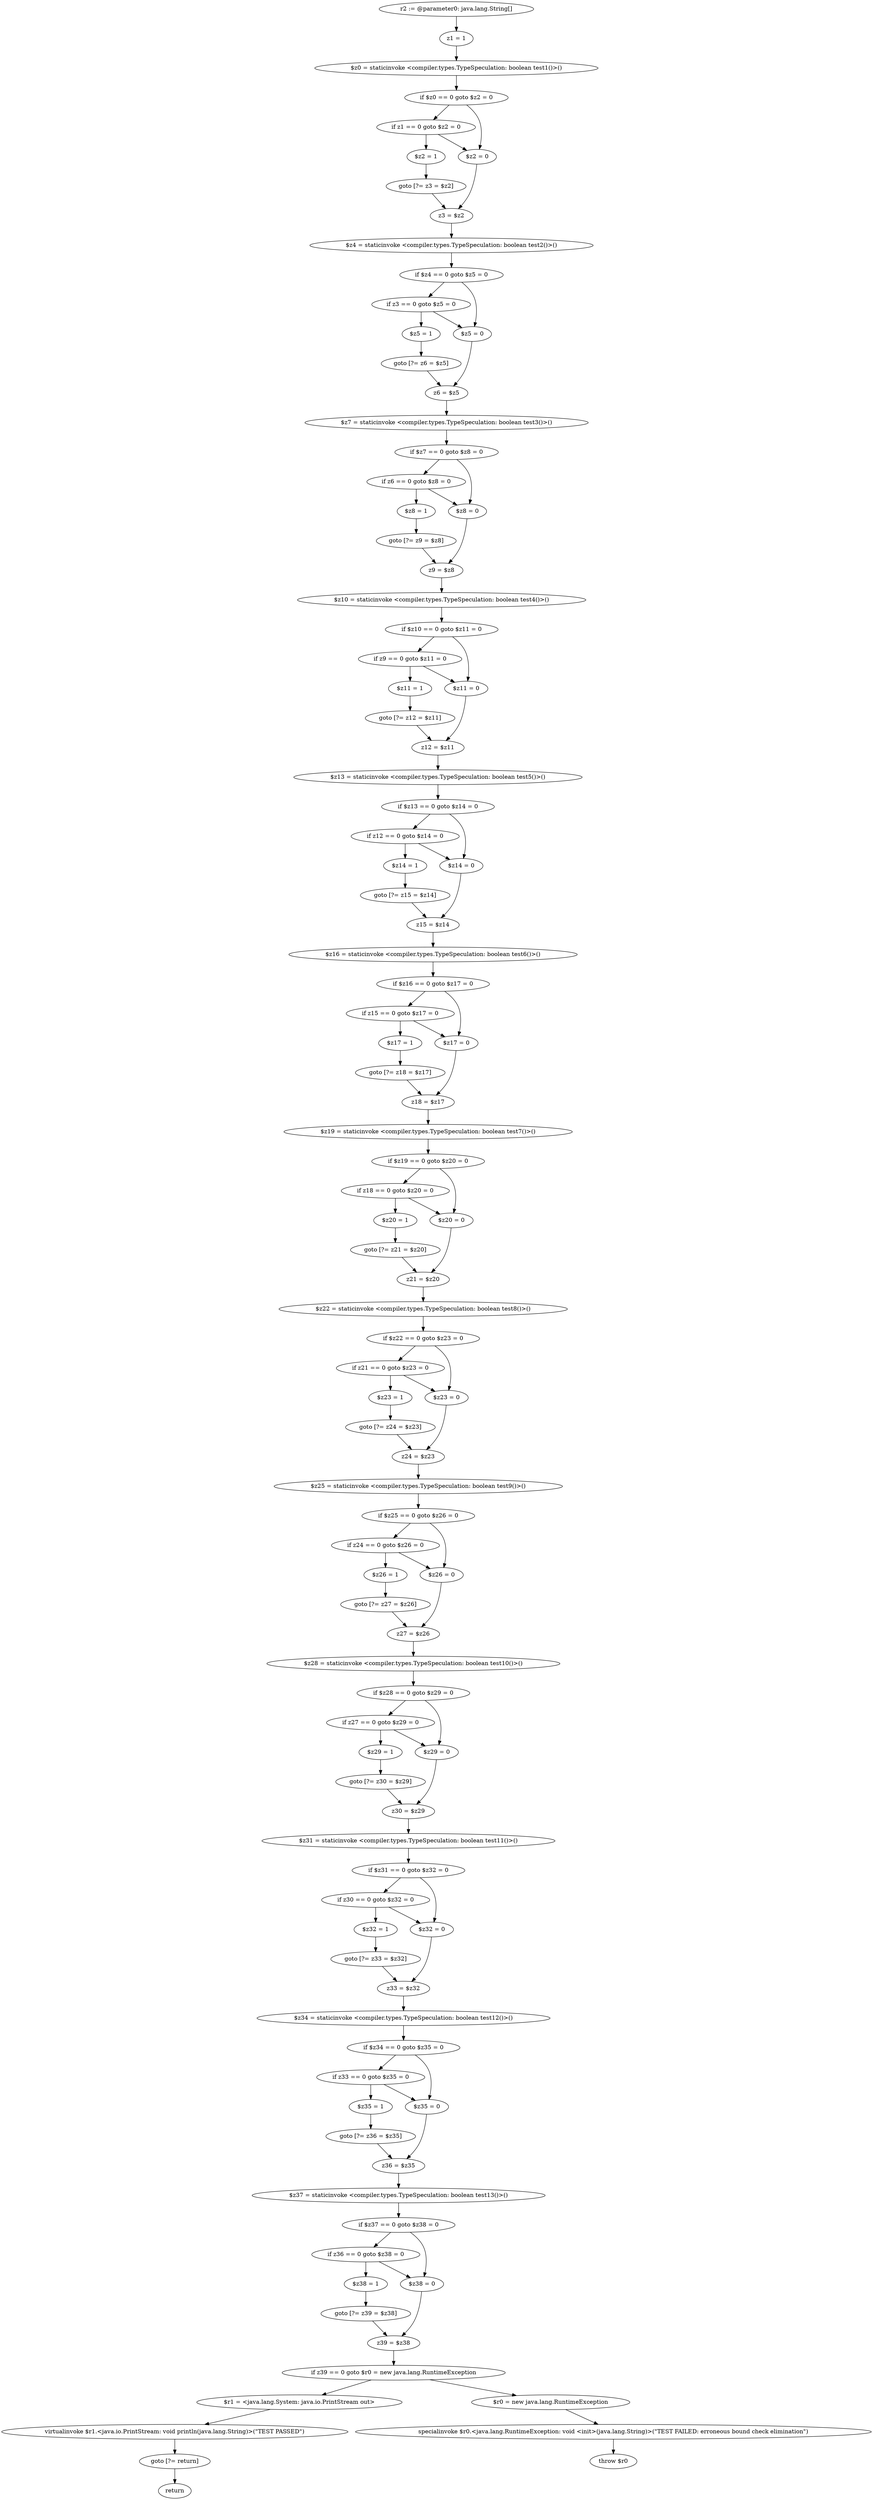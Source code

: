 digraph "unitGraph" {
    "r2 := @parameter0: java.lang.String[]"
    "z1 = 1"
    "$z0 = staticinvoke <compiler.types.TypeSpeculation: boolean test1()>()"
    "if $z0 == 0 goto $z2 = 0"
    "if z1 == 0 goto $z2 = 0"
    "$z2 = 1"
    "goto [?= z3 = $z2]"
    "$z2 = 0"
    "z3 = $z2"
    "$z4 = staticinvoke <compiler.types.TypeSpeculation: boolean test2()>()"
    "if $z4 == 0 goto $z5 = 0"
    "if z3 == 0 goto $z5 = 0"
    "$z5 = 1"
    "goto [?= z6 = $z5]"
    "$z5 = 0"
    "z6 = $z5"
    "$z7 = staticinvoke <compiler.types.TypeSpeculation: boolean test3()>()"
    "if $z7 == 0 goto $z8 = 0"
    "if z6 == 0 goto $z8 = 0"
    "$z8 = 1"
    "goto [?= z9 = $z8]"
    "$z8 = 0"
    "z9 = $z8"
    "$z10 = staticinvoke <compiler.types.TypeSpeculation: boolean test4()>()"
    "if $z10 == 0 goto $z11 = 0"
    "if z9 == 0 goto $z11 = 0"
    "$z11 = 1"
    "goto [?= z12 = $z11]"
    "$z11 = 0"
    "z12 = $z11"
    "$z13 = staticinvoke <compiler.types.TypeSpeculation: boolean test5()>()"
    "if $z13 == 0 goto $z14 = 0"
    "if z12 == 0 goto $z14 = 0"
    "$z14 = 1"
    "goto [?= z15 = $z14]"
    "$z14 = 0"
    "z15 = $z14"
    "$z16 = staticinvoke <compiler.types.TypeSpeculation: boolean test6()>()"
    "if $z16 == 0 goto $z17 = 0"
    "if z15 == 0 goto $z17 = 0"
    "$z17 = 1"
    "goto [?= z18 = $z17]"
    "$z17 = 0"
    "z18 = $z17"
    "$z19 = staticinvoke <compiler.types.TypeSpeculation: boolean test7()>()"
    "if $z19 == 0 goto $z20 = 0"
    "if z18 == 0 goto $z20 = 0"
    "$z20 = 1"
    "goto [?= z21 = $z20]"
    "$z20 = 0"
    "z21 = $z20"
    "$z22 = staticinvoke <compiler.types.TypeSpeculation: boolean test8()>()"
    "if $z22 == 0 goto $z23 = 0"
    "if z21 == 0 goto $z23 = 0"
    "$z23 = 1"
    "goto [?= z24 = $z23]"
    "$z23 = 0"
    "z24 = $z23"
    "$z25 = staticinvoke <compiler.types.TypeSpeculation: boolean test9()>()"
    "if $z25 == 0 goto $z26 = 0"
    "if z24 == 0 goto $z26 = 0"
    "$z26 = 1"
    "goto [?= z27 = $z26]"
    "$z26 = 0"
    "z27 = $z26"
    "$z28 = staticinvoke <compiler.types.TypeSpeculation: boolean test10()>()"
    "if $z28 == 0 goto $z29 = 0"
    "if z27 == 0 goto $z29 = 0"
    "$z29 = 1"
    "goto [?= z30 = $z29]"
    "$z29 = 0"
    "z30 = $z29"
    "$z31 = staticinvoke <compiler.types.TypeSpeculation: boolean test11()>()"
    "if $z31 == 0 goto $z32 = 0"
    "if z30 == 0 goto $z32 = 0"
    "$z32 = 1"
    "goto [?= z33 = $z32]"
    "$z32 = 0"
    "z33 = $z32"
    "$z34 = staticinvoke <compiler.types.TypeSpeculation: boolean test12()>()"
    "if $z34 == 0 goto $z35 = 0"
    "if z33 == 0 goto $z35 = 0"
    "$z35 = 1"
    "goto [?= z36 = $z35]"
    "$z35 = 0"
    "z36 = $z35"
    "$z37 = staticinvoke <compiler.types.TypeSpeculation: boolean test13()>()"
    "if $z37 == 0 goto $z38 = 0"
    "if z36 == 0 goto $z38 = 0"
    "$z38 = 1"
    "goto [?= z39 = $z38]"
    "$z38 = 0"
    "z39 = $z38"
    "if z39 == 0 goto $r0 = new java.lang.RuntimeException"
    "$r1 = <java.lang.System: java.io.PrintStream out>"
    "virtualinvoke $r1.<java.io.PrintStream: void println(java.lang.String)>(\"TEST PASSED\")"
    "goto [?= return]"
    "$r0 = new java.lang.RuntimeException"
    "specialinvoke $r0.<java.lang.RuntimeException: void <init>(java.lang.String)>(\"TEST FAILED: erroneous bound check elimination\")"
    "throw $r0"
    "return"
    "r2 := @parameter0: java.lang.String[]"->"z1 = 1";
    "z1 = 1"->"$z0 = staticinvoke <compiler.types.TypeSpeculation: boolean test1()>()";
    "$z0 = staticinvoke <compiler.types.TypeSpeculation: boolean test1()>()"->"if $z0 == 0 goto $z2 = 0";
    "if $z0 == 0 goto $z2 = 0"->"if z1 == 0 goto $z2 = 0";
    "if $z0 == 0 goto $z2 = 0"->"$z2 = 0";
    "if z1 == 0 goto $z2 = 0"->"$z2 = 1";
    "if z1 == 0 goto $z2 = 0"->"$z2 = 0";
    "$z2 = 1"->"goto [?= z3 = $z2]";
    "goto [?= z3 = $z2]"->"z3 = $z2";
    "$z2 = 0"->"z3 = $z2";
    "z3 = $z2"->"$z4 = staticinvoke <compiler.types.TypeSpeculation: boolean test2()>()";
    "$z4 = staticinvoke <compiler.types.TypeSpeculation: boolean test2()>()"->"if $z4 == 0 goto $z5 = 0";
    "if $z4 == 0 goto $z5 = 0"->"if z3 == 0 goto $z5 = 0";
    "if $z4 == 0 goto $z5 = 0"->"$z5 = 0";
    "if z3 == 0 goto $z5 = 0"->"$z5 = 1";
    "if z3 == 0 goto $z5 = 0"->"$z5 = 0";
    "$z5 = 1"->"goto [?= z6 = $z5]";
    "goto [?= z6 = $z5]"->"z6 = $z5";
    "$z5 = 0"->"z6 = $z5";
    "z6 = $z5"->"$z7 = staticinvoke <compiler.types.TypeSpeculation: boolean test3()>()";
    "$z7 = staticinvoke <compiler.types.TypeSpeculation: boolean test3()>()"->"if $z7 == 0 goto $z8 = 0";
    "if $z7 == 0 goto $z8 = 0"->"if z6 == 0 goto $z8 = 0";
    "if $z7 == 0 goto $z8 = 0"->"$z8 = 0";
    "if z6 == 0 goto $z8 = 0"->"$z8 = 1";
    "if z6 == 0 goto $z8 = 0"->"$z8 = 0";
    "$z8 = 1"->"goto [?= z9 = $z8]";
    "goto [?= z9 = $z8]"->"z9 = $z8";
    "$z8 = 0"->"z9 = $z8";
    "z9 = $z8"->"$z10 = staticinvoke <compiler.types.TypeSpeculation: boolean test4()>()";
    "$z10 = staticinvoke <compiler.types.TypeSpeculation: boolean test4()>()"->"if $z10 == 0 goto $z11 = 0";
    "if $z10 == 0 goto $z11 = 0"->"if z9 == 0 goto $z11 = 0";
    "if $z10 == 0 goto $z11 = 0"->"$z11 = 0";
    "if z9 == 0 goto $z11 = 0"->"$z11 = 1";
    "if z9 == 0 goto $z11 = 0"->"$z11 = 0";
    "$z11 = 1"->"goto [?= z12 = $z11]";
    "goto [?= z12 = $z11]"->"z12 = $z11";
    "$z11 = 0"->"z12 = $z11";
    "z12 = $z11"->"$z13 = staticinvoke <compiler.types.TypeSpeculation: boolean test5()>()";
    "$z13 = staticinvoke <compiler.types.TypeSpeculation: boolean test5()>()"->"if $z13 == 0 goto $z14 = 0";
    "if $z13 == 0 goto $z14 = 0"->"if z12 == 0 goto $z14 = 0";
    "if $z13 == 0 goto $z14 = 0"->"$z14 = 0";
    "if z12 == 0 goto $z14 = 0"->"$z14 = 1";
    "if z12 == 0 goto $z14 = 0"->"$z14 = 0";
    "$z14 = 1"->"goto [?= z15 = $z14]";
    "goto [?= z15 = $z14]"->"z15 = $z14";
    "$z14 = 0"->"z15 = $z14";
    "z15 = $z14"->"$z16 = staticinvoke <compiler.types.TypeSpeculation: boolean test6()>()";
    "$z16 = staticinvoke <compiler.types.TypeSpeculation: boolean test6()>()"->"if $z16 == 0 goto $z17 = 0";
    "if $z16 == 0 goto $z17 = 0"->"if z15 == 0 goto $z17 = 0";
    "if $z16 == 0 goto $z17 = 0"->"$z17 = 0";
    "if z15 == 0 goto $z17 = 0"->"$z17 = 1";
    "if z15 == 0 goto $z17 = 0"->"$z17 = 0";
    "$z17 = 1"->"goto [?= z18 = $z17]";
    "goto [?= z18 = $z17]"->"z18 = $z17";
    "$z17 = 0"->"z18 = $z17";
    "z18 = $z17"->"$z19 = staticinvoke <compiler.types.TypeSpeculation: boolean test7()>()";
    "$z19 = staticinvoke <compiler.types.TypeSpeculation: boolean test7()>()"->"if $z19 == 0 goto $z20 = 0";
    "if $z19 == 0 goto $z20 = 0"->"if z18 == 0 goto $z20 = 0";
    "if $z19 == 0 goto $z20 = 0"->"$z20 = 0";
    "if z18 == 0 goto $z20 = 0"->"$z20 = 1";
    "if z18 == 0 goto $z20 = 0"->"$z20 = 0";
    "$z20 = 1"->"goto [?= z21 = $z20]";
    "goto [?= z21 = $z20]"->"z21 = $z20";
    "$z20 = 0"->"z21 = $z20";
    "z21 = $z20"->"$z22 = staticinvoke <compiler.types.TypeSpeculation: boolean test8()>()";
    "$z22 = staticinvoke <compiler.types.TypeSpeculation: boolean test8()>()"->"if $z22 == 0 goto $z23 = 0";
    "if $z22 == 0 goto $z23 = 0"->"if z21 == 0 goto $z23 = 0";
    "if $z22 == 0 goto $z23 = 0"->"$z23 = 0";
    "if z21 == 0 goto $z23 = 0"->"$z23 = 1";
    "if z21 == 0 goto $z23 = 0"->"$z23 = 0";
    "$z23 = 1"->"goto [?= z24 = $z23]";
    "goto [?= z24 = $z23]"->"z24 = $z23";
    "$z23 = 0"->"z24 = $z23";
    "z24 = $z23"->"$z25 = staticinvoke <compiler.types.TypeSpeculation: boolean test9()>()";
    "$z25 = staticinvoke <compiler.types.TypeSpeculation: boolean test9()>()"->"if $z25 == 0 goto $z26 = 0";
    "if $z25 == 0 goto $z26 = 0"->"if z24 == 0 goto $z26 = 0";
    "if $z25 == 0 goto $z26 = 0"->"$z26 = 0";
    "if z24 == 0 goto $z26 = 0"->"$z26 = 1";
    "if z24 == 0 goto $z26 = 0"->"$z26 = 0";
    "$z26 = 1"->"goto [?= z27 = $z26]";
    "goto [?= z27 = $z26]"->"z27 = $z26";
    "$z26 = 0"->"z27 = $z26";
    "z27 = $z26"->"$z28 = staticinvoke <compiler.types.TypeSpeculation: boolean test10()>()";
    "$z28 = staticinvoke <compiler.types.TypeSpeculation: boolean test10()>()"->"if $z28 == 0 goto $z29 = 0";
    "if $z28 == 0 goto $z29 = 0"->"if z27 == 0 goto $z29 = 0";
    "if $z28 == 0 goto $z29 = 0"->"$z29 = 0";
    "if z27 == 0 goto $z29 = 0"->"$z29 = 1";
    "if z27 == 0 goto $z29 = 0"->"$z29 = 0";
    "$z29 = 1"->"goto [?= z30 = $z29]";
    "goto [?= z30 = $z29]"->"z30 = $z29";
    "$z29 = 0"->"z30 = $z29";
    "z30 = $z29"->"$z31 = staticinvoke <compiler.types.TypeSpeculation: boolean test11()>()";
    "$z31 = staticinvoke <compiler.types.TypeSpeculation: boolean test11()>()"->"if $z31 == 0 goto $z32 = 0";
    "if $z31 == 0 goto $z32 = 0"->"if z30 == 0 goto $z32 = 0";
    "if $z31 == 0 goto $z32 = 0"->"$z32 = 0";
    "if z30 == 0 goto $z32 = 0"->"$z32 = 1";
    "if z30 == 0 goto $z32 = 0"->"$z32 = 0";
    "$z32 = 1"->"goto [?= z33 = $z32]";
    "goto [?= z33 = $z32]"->"z33 = $z32";
    "$z32 = 0"->"z33 = $z32";
    "z33 = $z32"->"$z34 = staticinvoke <compiler.types.TypeSpeculation: boolean test12()>()";
    "$z34 = staticinvoke <compiler.types.TypeSpeculation: boolean test12()>()"->"if $z34 == 0 goto $z35 = 0";
    "if $z34 == 0 goto $z35 = 0"->"if z33 == 0 goto $z35 = 0";
    "if $z34 == 0 goto $z35 = 0"->"$z35 = 0";
    "if z33 == 0 goto $z35 = 0"->"$z35 = 1";
    "if z33 == 0 goto $z35 = 0"->"$z35 = 0";
    "$z35 = 1"->"goto [?= z36 = $z35]";
    "goto [?= z36 = $z35]"->"z36 = $z35";
    "$z35 = 0"->"z36 = $z35";
    "z36 = $z35"->"$z37 = staticinvoke <compiler.types.TypeSpeculation: boolean test13()>()";
    "$z37 = staticinvoke <compiler.types.TypeSpeculation: boolean test13()>()"->"if $z37 == 0 goto $z38 = 0";
    "if $z37 == 0 goto $z38 = 0"->"if z36 == 0 goto $z38 = 0";
    "if $z37 == 0 goto $z38 = 0"->"$z38 = 0";
    "if z36 == 0 goto $z38 = 0"->"$z38 = 1";
    "if z36 == 0 goto $z38 = 0"->"$z38 = 0";
    "$z38 = 1"->"goto [?= z39 = $z38]";
    "goto [?= z39 = $z38]"->"z39 = $z38";
    "$z38 = 0"->"z39 = $z38";
    "z39 = $z38"->"if z39 == 0 goto $r0 = new java.lang.RuntimeException";
    "if z39 == 0 goto $r0 = new java.lang.RuntimeException"->"$r1 = <java.lang.System: java.io.PrintStream out>";
    "if z39 == 0 goto $r0 = new java.lang.RuntimeException"->"$r0 = new java.lang.RuntimeException";
    "$r1 = <java.lang.System: java.io.PrintStream out>"->"virtualinvoke $r1.<java.io.PrintStream: void println(java.lang.String)>(\"TEST PASSED\")";
    "virtualinvoke $r1.<java.io.PrintStream: void println(java.lang.String)>(\"TEST PASSED\")"->"goto [?= return]";
    "goto [?= return]"->"return";
    "$r0 = new java.lang.RuntimeException"->"specialinvoke $r0.<java.lang.RuntimeException: void <init>(java.lang.String)>(\"TEST FAILED: erroneous bound check elimination\")";
    "specialinvoke $r0.<java.lang.RuntimeException: void <init>(java.lang.String)>(\"TEST FAILED: erroneous bound check elimination\")"->"throw $r0";
}
